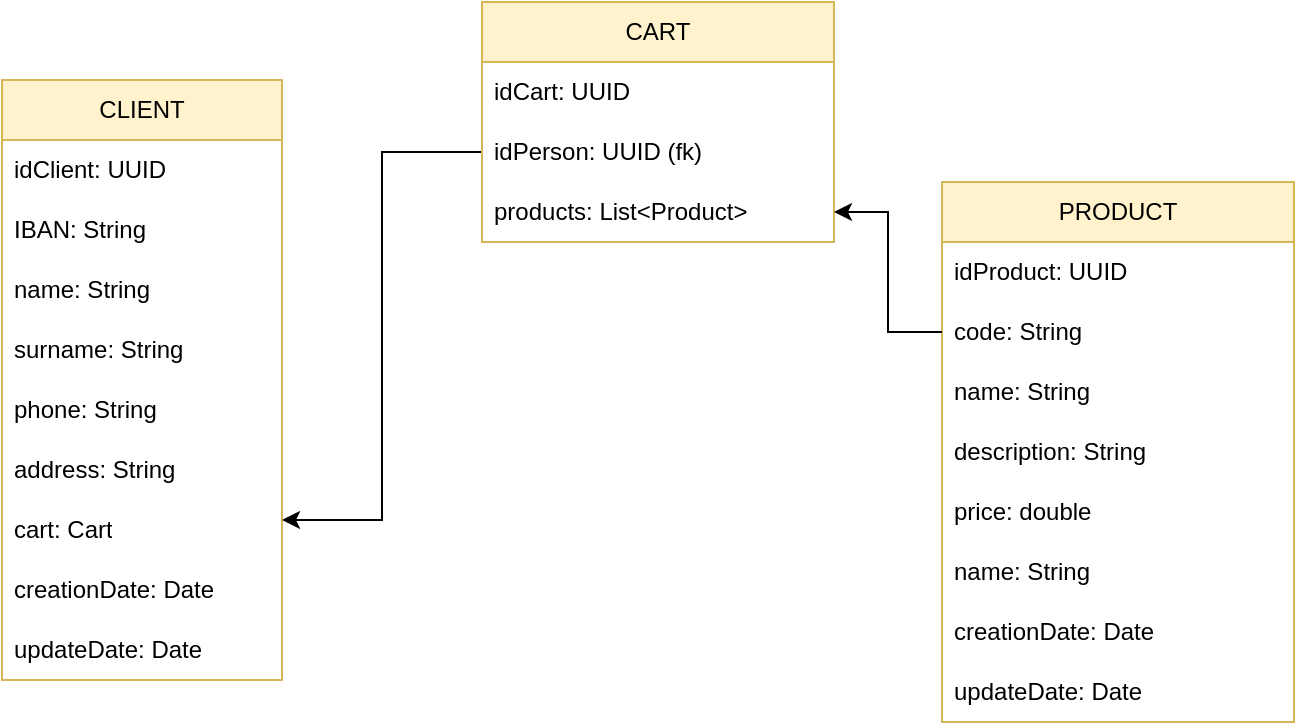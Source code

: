 <mxfile version="26.0.16">
  <diagram name="Página-1" id="lLNz2TkvTXYUh_XPSyHK">
    <mxGraphModel dx="1059" dy="549" grid="1" gridSize="10" guides="1" tooltips="1" connect="1" arrows="1" fold="1" page="1" pageScale="1" pageWidth="827" pageHeight="1169" math="0" shadow="0">
      <root>
        <mxCell id="0" />
        <mxCell id="1" parent="0" />
        <mxCell id="y2dXOjqW_RvlTynDfcza-3" value="CLIENT" style="swimlane;fontStyle=0;childLayout=stackLayout;horizontal=1;startSize=30;horizontalStack=0;resizeParent=1;resizeParentMax=0;resizeLast=0;collapsible=1;marginBottom=0;whiteSpace=wrap;html=1;fillColor=#fff2cc;strokeColor=#d6b656;" vertex="1" parent="1">
          <mxGeometry x="40" y="49" width="140" height="300" as="geometry">
            <mxRectangle x="300" y="120" width="60" height="30" as="alternateBounds" />
          </mxGeometry>
        </mxCell>
        <mxCell id="y2dXOjqW_RvlTynDfcza-4" value="idClient: UUID" style="text;strokeColor=none;fillColor=none;align=left;verticalAlign=middle;spacingLeft=4;spacingRight=4;overflow=hidden;points=[[0,0.5],[1,0.5]];portConstraint=eastwest;rotatable=0;whiteSpace=wrap;html=1;" vertex="1" parent="y2dXOjqW_RvlTynDfcza-3">
          <mxGeometry y="30" width="140" height="30" as="geometry" />
        </mxCell>
        <mxCell id="y2dXOjqW_RvlTynDfcza-5" value="IBAN: String" style="text;strokeColor=none;fillColor=none;align=left;verticalAlign=middle;spacingLeft=4;spacingRight=4;overflow=hidden;points=[[0,0.5],[1,0.5]];portConstraint=eastwest;rotatable=0;whiteSpace=wrap;html=1;" vertex="1" parent="y2dXOjqW_RvlTynDfcza-3">
          <mxGeometry y="60" width="140" height="30" as="geometry" />
        </mxCell>
        <mxCell id="y2dXOjqW_RvlTynDfcza-6" value="name: String" style="text;strokeColor=none;fillColor=none;align=left;verticalAlign=middle;spacingLeft=4;spacingRight=4;overflow=hidden;points=[[0,0.5],[1,0.5]];portConstraint=eastwest;rotatable=0;whiteSpace=wrap;html=1;" vertex="1" parent="y2dXOjqW_RvlTynDfcza-3">
          <mxGeometry y="90" width="140" height="30" as="geometry" />
        </mxCell>
        <mxCell id="y2dXOjqW_RvlTynDfcza-7" value="surname: String" style="text;strokeColor=none;fillColor=none;align=left;verticalAlign=middle;spacingLeft=4;spacingRight=4;overflow=hidden;points=[[0,0.5],[1,0.5]];portConstraint=eastwest;rotatable=0;whiteSpace=wrap;html=1;" vertex="1" parent="y2dXOjqW_RvlTynDfcza-3">
          <mxGeometry y="120" width="140" height="30" as="geometry" />
        </mxCell>
        <mxCell id="y2dXOjqW_RvlTynDfcza-8" value="phone: String" style="text;strokeColor=none;fillColor=none;align=left;verticalAlign=middle;spacingLeft=4;spacingRight=4;overflow=hidden;points=[[0,0.5],[1,0.5]];portConstraint=eastwest;rotatable=0;whiteSpace=wrap;html=1;" vertex="1" parent="y2dXOjqW_RvlTynDfcza-3">
          <mxGeometry y="150" width="140" height="30" as="geometry" />
        </mxCell>
        <mxCell id="y2dXOjqW_RvlTynDfcza-9" value="address: String" style="text;strokeColor=none;fillColor=none;align=left;verticalAlign=middle;spacingLeft=4;spacingRight=4;overflow=hidden;points=[[0,0.5],[1,0.5]];portConstraint=eastwest;rotatable=0;whiteSpace=wrap;html=1;" vertex="1" parent="y2dXOjqW_RvlTynDfcza-3">
          <mxGeometry y="180" width="140" height="30" as="geometry" />
        </mxCell>
        <mxCell id="y2dXOjqW_RvlTynDfcza-10" value="cart: Cart" style="text;strokeColor=none;fillColor=none;align=left;verticalAlign=middle;spacingLeft=4;spacingRight=4;overflow=hidden;points=[[0,0.5],[1,0.5]];portConstraint=eastwest;rotatable=0;whiteSpace=wrap;html=1;" vertex="1" parent="y2dXOjqW_RvlTynDfcza-3">
          <mxGeometry y="210" width="140" height="30" as="geometry" />
        </mxCell>
        <mxCell id="y2dXOjqW_RvlTynDfcza-11" value="creationDate: Date" style="text;strokeColor=none;fillColor=none;align=left;verticalAlign=middle;spacingLeft=4;spacingRight=4;overflow=hidden;points=[[0,0.5],[1,0.5]];portConstraint=eastwest;rotatable=0;whiteSpace=wrap;html=1;" vertex="1" parent="y2dXOjqW_RvlTynDfcza-3">
          <mxGeometry y="240" width="140" height="30" as="geometry" />
        </mxCell>
        <mxCell id="y2dXOjqW_RvlTynDfcza-12" value="updateDate: Date" style="text;strokeColor=none;fillColor=none;align=left;verticalAlign=middle;spacingLeft=4;spacingRight=4;overflow=hidden;points=[[0,0.5],[1,0.5]];portConstraint=eastwest;rotatable=0;whiteSpace=wrap;html=1;" vertex="1" parent="y2dXOjqW_RvlTynDfcza-3">
          <mxGeometry y="270" width="140" height="30" as="geometry" />
        </mxCell>
        <mxCell id="y2dXOjqW_RvlTynDfcza-27" style="edgeStyle=orthogonalEdgeStyle;rounded=0;orthogonalLoop=1;jettySize=auto;html=1;exitX=0;exitY=0.5;exitDx=0;exitDy=0;" edge="1" parent="1" source="y2dXOjqW_RvlTynDfcza-30">
          <mxGeometry relative="1" as="geometry">
            <mxPoint x="180" y="269" as="targetPoint" />
            <Array as="points">
              <mxPoint x="230" y="85" />
              <mxPoint x="230" y="269" />
            </Array>
          </mxGeometry>
        </mxCell>
        <mxCell id="y2dXOjqW_RvlTynDfcza-28" value="CART" style="swimlane;fontStyle=0;childLayout=stackLayout;horizontal=1;startSize=30;horizontalStack=0;resizeParent=1;resizeParentMax=0;resizeLast=0;collapsible=1;marginBottom=0;whiteSpace=wrap;html=1;fillColor=#fff2cc;strokeColor=#d6b656;" vertex="1" parent="1">
          <mxGeometry x="280" y="10" width="176" height="120" as="geometry">
            <mxRectangle x="300" y="120" width="60" height="30" as="alternateBounds" />
          </mxGeometry>
        </mxCell>
        <mxCell id="y2dXOjqW_RvlTynDfcza-29" value="idCart: UUID" style="text;strokeColor=none;fillColor=none;align=left;verticalAlign=middle;spacingLeft=4;spacingRight=4;overflow=hidden;points=[[0,0.5],[1,0.5]];portConstraint=eastwest;rotatable=0;whiteSpace=wrap;html=1;" vertex="1" parent="y2dXOjqW_RvlTynDfcza-28">
          <mxGeometry y="30" width="176" height="30" as="geometry" />
        </mxCell>
        <mxCell id="y2dXOjqW_RvlTynDfcza-30" value="idPerson: UUID (fk)" style="text;strokeColor=none;fillColor=none;align=left;verticalAlign=middle;spacingLeft=4;spacingRight=4;overflow=hidden;points=[[0,0.5],[1,0.5]];portConstraint=eastwest;rotatable=0;whiteSpace=wrap;html=1;" vertex="1" parent="y2dXOjqW_RvlTynDfcza-28">
          <mxGeometry y="60" width="176" height="30" as="geometry" />
        </mxCell>
        <mxCell id="y2dXOjqW_RvlTynDfcza-31" value="products: List&amp;lt;Product&amp;gt;" style="text;strokeColor=none;fillColor=none;align=left;verticalAlign=middle;spacingLeft=4;spacingRight=4;overflow=hidden;points=[[0,0.5],[1,0.5]];portConstraint=eastwest;rotatable=0;whiteSpace=wrap;html=1;" vertex="1" parent="y2dXOjqW_RvlTynDfcza-28">
          <mxGeometry y="90" width="176" height="30" as="geometry" />
        </mxCell>
        <mxCell id="y2dXOjqW_RvlTynDfcza-46" value="PRODUCT" style="swimlane;fontStyle=0;childLayout=stackLayout;horizontal=1;startSize=30;horizontalStack=0;resizeParent=1;resizeParentMax=0;resizeLast=0;collapsible=1;marginBottom=0;whiteSpace=wrap;html=1;fillColor=#fff2cc;strokeColor=#d6b656;" vertex="1" parent="1">
          <mxGeometry x="510" y="100" width="176" height="270" as="geometry">
            <mxRectangle x="300" y="120" width="60" height="30" as="alternateBounds" />
          </mxGeometry>
        </mxCell>
        <mxCell id="y2dXOjqW_RvlTynDfcza-47" value="idProduct: UUID" style="text;strokeColor=none;fillColor=none;align=left;verticalAlign=middle;spacingLeft=4;spacingRight=4;overflow=hidden;points=[[0,0.5],[1,0.5]];portConstraint=eastwest;rotatable=0;whiteSpace=wrap;html=1;" vertex="1" parent="y2dXOjqW_RvlTynDfcza-46">
          <mxGeometry y="30" width="176" height="30" as="geometry" />
        </mxCell>
        <mxCell id="y2dXOjqW_RvlTynDfcza-48" value="code: String" style="text;strokeColor=none;fillColor=none;align=left;verticalAlign=middle;spacingLeft=4;spacingRight=4;overflow=hidden;points=[[0,0.5],[1,0.5]];portConstraint=eastwest;rotatable=0;whiteSpace=wrap;html=1;" vertex="1" parent="y2dXOjqW_RvlTynDfcza-46">
          <mxGeometry y="60" width="176" height="30" as="geometry" />
        </mxCell>
        <mxCell id="y2dXOjqW_RvlTynDfcza-49" value="name: String" style="text;strokeColor=none;fillColor=none;align=left;verticalAlign=middle;spacingLeft=4;spacingRight=4;overflow=hidden;points=[[0,0.5],[1,0.5]];portConstraint=eastwest;rotatable=0;whiteSpace=wrap;html=1;" vertex="1" parent="y2dXOjqW_RvlTynDfcza-46">
          <mxGeometry y="90" width="176" height="30" as="geometry" />
        </mxCell>
        <mxCell id="y2dXOjqW_RvlTynDfcza-53" value="description: String" style="text;strokeColor=none;fillColor=none;align=left;verticalAlign=middle;spacingLeft=4;spacingRight=4;overflow=hidden;points=[[0,0.5],[1,0.5]];portConstraint=eastwest;rotatable=0;whiteSpace=wrap;html=1;" vertex="1" parent="y2dXOjqW_RvlTynDfcza-46">
          <mxGeometry y="120" width="176" height="30" as="geometry" />
        </mxCell>
        <mxCell id="y2dXOjqW_RvlTynDfcza-52" value="price: double" style="text;strokeColor=none;fillColor=none;align=left;verticalAlign=middle;spacingLeft=4;spacingRight=4;overflow=hidden;points=[[0,0.5],[1,0.5]];portConstraint=eastwest;rotatable=0;whiteSpace=wrap;html=1;" vertex="1" parent="y2dXOjqW_RvlTynDfcza-46">
          <mxGeometry y="150" width="176" height="30" as="geometry" />
        </mxCell>
        <mxCell id="y2dXOjqW_RvlTynDfcza-51" value="name: String" style="text;strokeColor=none;fillColor=none;align=left;verticalAlign=middle;spacingLeft=4;spacingRight=4;overflow=hidden;points=[[0,0.5],[1,0.5]];portConstraint=eastwest;rotatable=0;whiteSpace=wrap;html=1;" vertex="1" parent="y2dXOjqW_RvlTynDfcza-46">
          <mxGeometry y="180" width="176" height="30" as="geometry" />
        </mxCell>
        <mxCell id="y2dXOjqW_RvlTynDfcza-54" value="creationDate: Date" style="text;strokeColor=none;fillColor=none;align=left;verticalAlign=middle;spacingLeft=4;spacingRight=4;overflow=hidden;points=[[0,0.5],[1,0.5]];portConstraint=eastwest;rotatable=0;whiteSpace=wrap;html=1;" vertex="1" parent="y2dXOjqW_RvlTynDfcza-46">
          <mxGeometry y="210" width="176" height="30" as="geometry" />
        </mxCell>
        <mxCell id="y2dXOjqW_RvlTynDfcza-55" value="updateDate: Date" style="text;strokeColor=none;fillColor=none;align=left;verticalAlign=middle;spacingLeft=4;spacingRight=4;overflow=hidden;points=[[0,0.5],[1,0.5]];portConstraint=eastwest;rotatable=0;whiteSpace=wrap;html=1;" vertex="1" parent="y2dXOjqW_RvlTynDfcza-46">
          <mxGeometry y="240" width="176" height="30" as="geometry" />
        </mxCell>
        <mxCell id="y2dXOjqW_RvlTynDfcza-50" style="edgeStyle=orthogonalEdgeStyle;rounded=0;orthogonalLoop=1;jettySize=auto;html=1;entryX=1;entryY=0.5;entryDx=0;entryDy=0;" edge="1" parent="1" source="y2dXOjqW_RvlTynDfcza-48" target="y2dXOjqW_RvlTynDfcza-31">
          <mxGeometry relative="1" as="geometry" />
        </mxCell>
      </root>
    </mxGraphModel>
  </diagram>
</mxfile>
